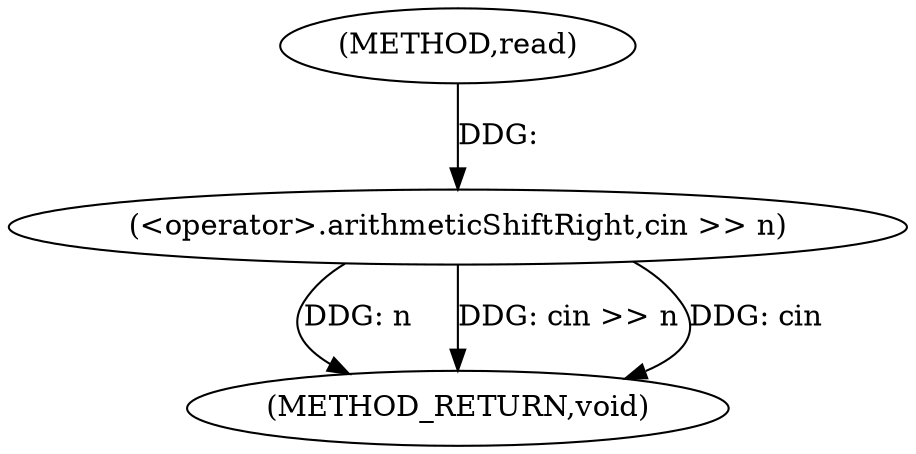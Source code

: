 digraph "read" {  
"1000110" [label = "(METHOD,read)" ]
"1000115" [label = "(METHOD_RETURN,void)" ]
"1000112" [label = "(<operator>.arithmeticShiftRight,cin >> n)" ]
  "1000112" -> "1000115"  [ label = "DDG: n"] 
  "1000112" -> "1000115"  [ label = "DDG: cin >> n"] 
  "1000112" -> "1000115"  [ label = "DDG: cin"] 
  "1000110" -> "1000112"  [ label = "DDG: "] 
}
